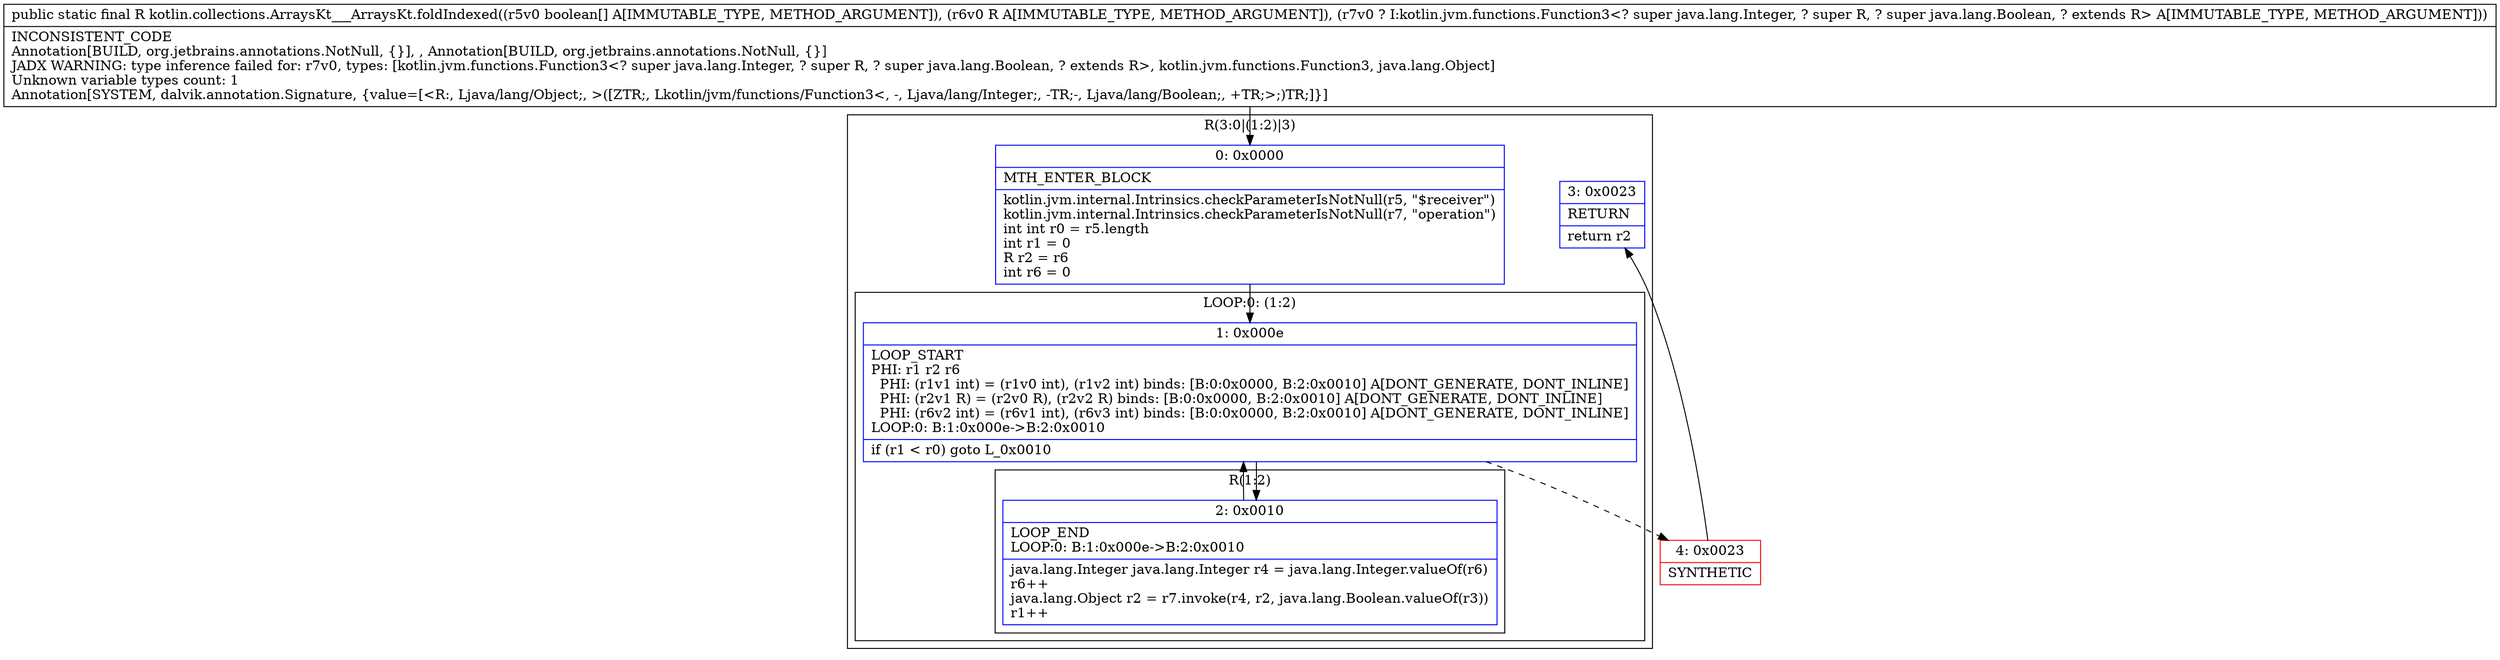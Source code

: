 digraph "CFG forkotlin.collections.ArraysKt___ArraysKt.foldIndexed([ZLjava\/lang\/Object;Lkotlin\/jvm\/functions\/Function3;)Ljava\/lang\/Object;" {
subgraph cluster_Region_811721826 {
label = "R(3:0|(1:2)|3)";
node [shape=record,color=blue];
Node_0 [shape=record,label="{0\:\ 0x0000|MTH_ENTER_BLOCK\l|kotlin.jvm.internal.Intrinsics.checkParameterIsNotNull(r5, \"$receiver\")\lkotlin.jvm.internal.Intrinsics.checkParameterIsNotNull(r7, \"operation\")\lint int r0 = r5.length\lint r1 = 0\lR r2 = r6\lint r6 = 0\l}"];
subgraph cluster_LoopRegion_348130001 {
label = "LOOP:0: (1:2)";
node [shape=record,color=blue];
Node_1 [shape=record,label="{1\:\ 0x000e|LOOP_START\lPHI: r1 r2 r6 \l  PHI: (r1v1 int) = (r1v0 int), (r1v2 int) binds: [B:0:0x0000, B:2:0x0010] A[DONT_GENERATE, DONT_INLINE]\l  PHI: (r2v1 R) = (r2v0 R), (r2v2 R) binds: [B:0:0x0000, B:2:0x0010] A[DONT_GENERATE, DONT_INLINE]\l  PHI: (r6v2 int) = (r6v1 int), (r6v3 int) binds: [B:0:0x0000, B:2:0x0010] A[DONT_GENERATE, DONT_INLINE]\lLOOP:0: B:1:0x000e\-\>B:2:0x0010\l|if (r1 \< r0) goto L_0x0010\l}"];
subgraph cluster_Region_314917070 {
label = "R(1:2)";
node [shape=record,color=blue];
Node_2 [shape=record,label="{2\:\ 0x0010|LOOP_END\lLOOP:0: B:1:0x000e\-\>B:2:0x0010\l|java.lang.Integer java.lang.Integer r4 = java.lang.Integer.valueOf(r6)\lr6++\ljava.lang.Object r2 = r7.invoke(r4, r2, java.lang.Boolean.valueOf(r3))\lr1++\l}"];
}
}
Node_3 [shape=record,label="{3\:\ 0x0023|RETURN\l|return r2\l}"];
}
Node_4 [shape=record,color=red,label="{4\:\ 0x0023|SYNTHETIC\l}"];
MethodNode[shape=record,label="{public static final R kotlin.collections.ArraysKt___ArraysKt.foldIndexed((r5v0 boolean[] A[IMMUTABLE_TYPE, METHOD_ARGUMENT]), (r6v0 R A[IMMUTABLE_TYPE, METHOD_ARGUMENT]), (r7v0 ? I:kotlin.jvm.functions.Function3\<? super java.lang.Integer, ? super R, ? super java.lang.Boolean, ? extends R\> A[IMMUTABLE_TYPE, METHOD_ARGUMENT]))  | INCONSISTENT_CODE\lAnnotation[BUILD, org.jetbrains.annotations.NotNull, \{\}], , Annotation[BUILD, org.jetbrains.annotations.NotNull, \{\}]\lJADX WARNING: type inference failed for: r7v0, types: [kotlin.jvm.functions.Function3\<? super java.lang.Integer, ? super R, ? super java.lang.Boolean, ? extends R\>, kotlin.jvm.functions.Function3, java.lang.Object]\lUnknown variable types count: 1\lAnnotation[SYSTEM, dalvik.annotation.Signature, \{value=[\<R:, Ljava\/lang\/Object;, \>([ZTR;, Lkotlin\/jvm\/functions\/Function3\<, \-, Ljava\/lang\/Integer;, \-TR;\-, Ljava\/lang\/Boolean;, +TR;\>;)TR;]\}]\l}"];
MethodNode -> Node_0;
Node_0 -> Node_1;
Node_1 -> Node_2;
Node_1 -> Node_4[style=dashed];
Node_2 -> Node_1;
Node_4 -> Node_3;
}


